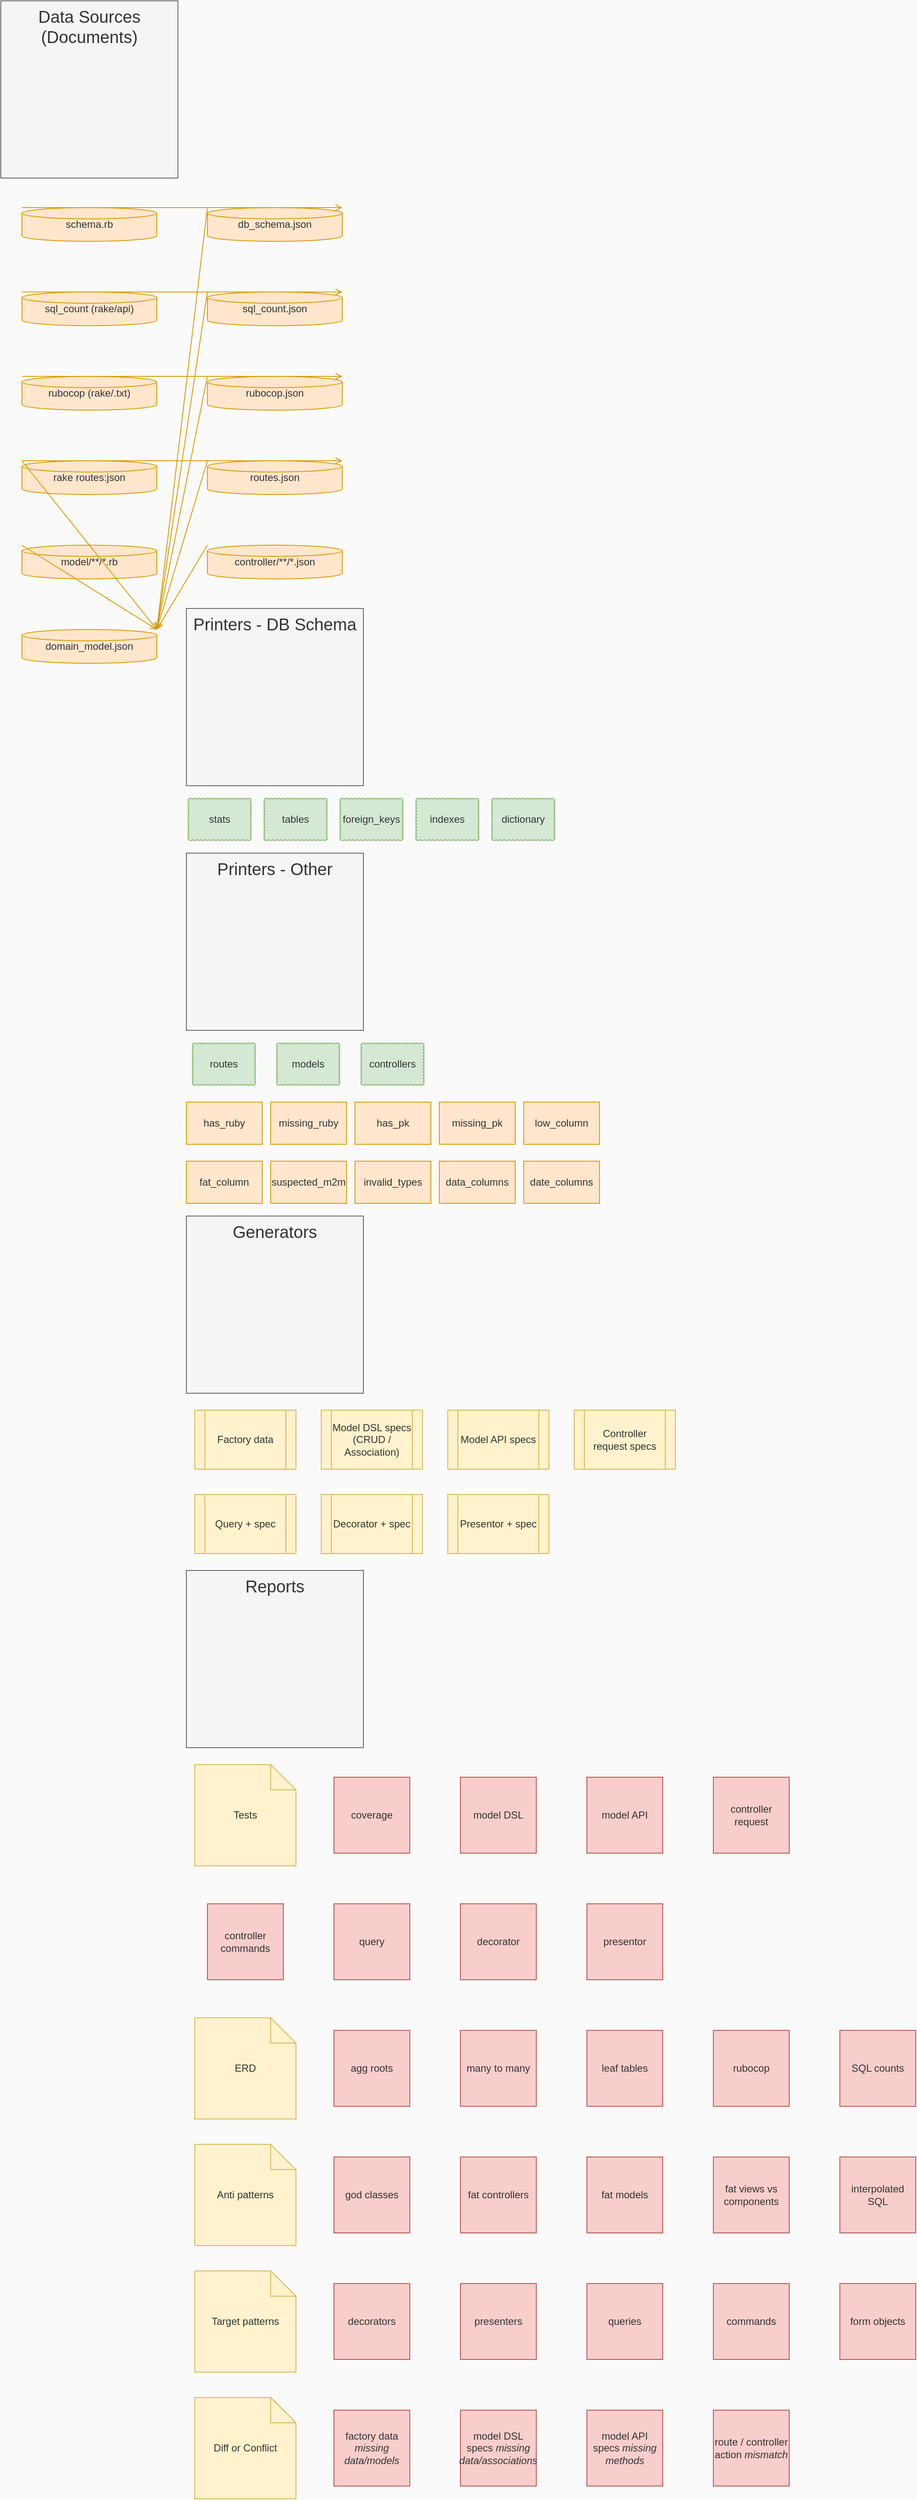 <mxfile>
  <diagram id="bBF" name="Style-Plain">
    <mxGraphModel dx="0" dy="0" background="#fafafa" grid="0" gridSize="10" guides="1" tooltips="1" connect="1" arrows="1" fold="1" page="1" pageScale="1" pageWidth="1169" pageHeight="827" math="0" shadow="0">
      <root>
        <mxCell id="page_root_bBF" parent="bBF"/>
        <mxCell id="node_root_bBF" parent="page_root_bBF"/>
        <mxCell id="bBF-2" value="Data Sources (Documents)" style="whiteSpace=wrap;html=1;rounded=0;fillColor=#f5f5f5;strokeColor=#666666;fontColor=#333333;fontSize=20;verticalAlign=top" vertex="1" parent="node_root_bBF">
          <mxGeometry x="5" y="5" width="210" height="210" as="geometry"/>
        </mxCell>
        <mxCell id="a" value="schema.rb" style="whiteSpace=wrap;html=1;rounded=0;fillColor=#ffe6cc;strokeColor=#d79b00;fontColor=#333333;shape=mxgraph.flowchart.database;strokeWidth=1" vertex="1" parent="node_root_bBF">
          <mxGeometry x="30" y="250" width="160" height="40" as="geometry"/>
        </mxCell>
        <mxCell id="b" value="db_schema.json" style="whiteSpace=wrap;html=1;rounded=0;fillColor=#ffe6cc;strokeColor=#d79b00;fontColor=#333333;shape=mxgraph.flowchart.database;strokeWidth=1" vertex="1" parent="node_root_bBF">
          <mxGeometry x="250" y="250" width="160" height="40" as="geometry"/>
        </mxCell>
        <mxCell id="c" value="sql_count (rake/api)" style="whiteSpace=wrap;html=1;rounded=0;fillColor=#ffe6cc;strokeColor=#d79b00;fontColor=#333333;shape=mxgraph.flowchart.database;strokeWidth=1" vertex="1" parent="node_root_bBF">
          <mxGeometry x="30" y="350" width="160" height="40" as="geometry"/>
        </mxCell>
        <mxCell id="d" value="sql_count.json" style="whiteSpace=wrap;html=1;rounded=0;fillColor=#ffe6cc;strokeColor=#d79b00;fontColor=#333333;shape=mxgraph.flowchart.database;strokeWidth=1" vertex="1" parent="node_root_bBF">
          <mxGeometry x="250" y="350" width="160" height="40" as="geometry"/>
        </mxCell>
        <mxCell id="e" value="rubocop (rake/.txt)" style="whiteSpace=wrap;html=1;rounded=0;fillColor=#ffe6cc;strokeColor=#d79b00;fontColor=#333333;shape=mxgraph.flowchart.database;strokeWidth=1" vertex="1" parent="node_root_bBF">
          <mxGeometry x="30" y="450" width="160" height="40" as="geometry"/>
        </mxCell>
        <mxCell id="f" value="rubocop.json" style="whiteSpace=wrap;html=1;rounded=0;fillColor=#ffe6cc;strokeColor=#d79b00;fontColor=#333333;shape=mxgraph.flowchart.database;strokeWidth=1" vertex="1" parent="node_root_bBF">
          <mxGeometry x="250" y="450" width="160" height="40" as="geometry"/>
        </mxCell>
        <mxCell id="g" value="rake routes:json" style="whiteSpace=wrap;html=1;rounded=0;fillColor=#ffe6cc;strokeColor=#d79b00;fontColor=#333333;shape=mxgraph.flowchart.database;strokeWidth=1" vertex="1" parent="node_root_bBF">
          <mxGeometry x="30" y="550" width="160" height="40" as="geometry"/>
        </mxCell>
        <mxCell id="h" value="routes.json" style="whiteSpace=wrap;html=1;rounded=0;fillColor=#ffe6cc;strokeColor=#d79b00;fontColor=#333333;shape=mxgraph.flowchart.database;strokeWidth=1" vertex="1" parent="node_root_bBF">
          <mxGeometry x="250" y="550" width="160" height="40" as="geometry"/>
        </mxCell>
        <mxCell id="i" value="model/**/*.rb" style="whiteSpace=wrap;html=1;rounded=0;fillColor=#ffe6cc;strokeColor=#d79b00;fontColor=#333333;shape=mxgraph.flowchart.database;strokeWidth=1" vertex="1" parent="node_root_bBF">
          <mxGeometry x="30" y="650" width="160" height="40" as="geometry"/>
        </mxCell>
        <mxCell id="j" value="controller/**/*.json" style="whiteSpace=wrap;html=1;rounded=0;fillColor=#ffe6cc;strokeColor=#d79b00;fontColor=#333333;shape=mxgraph.flowchart.database;strokeWidth=1" vertex="1" parent="node_root_bBF">
          <mxGeometry x="250" y="650" width="160" height="40" as="geometry"/>
        </mxCell>
        <mxCell id="k" value="domain_model.json" style="whiteSpace=wrap;html=1;rounded=0;fillColor=#ffe6cc;strokeColor=#d79b00;fontColor=#333333;shape=mxgraph.flowchart.database;strokeWidth=1" vertex="1" parent="node_root_bBF">
          <mxGeometry x="30" y="750" width="160" height="40" as="geometry"/>
        </mxCell>
        <mxCell id="bBF-15" value="" style="edgeStyle=none;exitX=0;exitY=0;exitDx=0;exitDy=0;entryX=1;entryY=0;entryDx=0;entryDy=0;startArrow=none;startFill=1;endArrow=open;endFill=1;whiteSpace=wrap;html=1;rounded=0;fillColor=#ffe6cc;strokeColor=#d79b00" parent="node_root_bBF" source="a" target="b" edge="1">
          <mxGeometry relative="1" as="geometry"/>
        </mxCell>
        <mxCell id="bBF-16" value="" style="edgeStyle=none;exitX=0;exitY=0;exitDx=0;exitDy=0;entryX=1;entryY=0;entryDx=0;entryDy=0;startArrow=none;startFill=1;endArrow=open;endFill=1;whiteSpace=wrap;html=1;rounded=0;fillColor=#ffe6cc;strokeColor=#d79b00" parent="node_root_bBF" source="c" target="d" edge="1">
          <mxGeometry relative="1" as="geometry"/>
        </mxCell>
        <mxCell id="bBF-17" value="" style="edgeStyle=none;exitX=0;exitY=0;exitDx=0;exitDy=0;entryX=1;entryY=0;entryDx=0;entryDy=0;startArrow=none;startFill=1;endArrow=open;endFill=1;whiteSpace=wrap;html=1;rounded=0;fillColor=#ffe6cc;strokeColor=#d79b00" parent="node_root_bBF" source="e" target="f" edge="1">
          <mxGeometry relative="1" as="geometry"/>
        </mxCell>
        <mxCell id="bBF-18" value="" style="edgeStyle=none;exitX=0;exitY=0;exitDx=0;exitDy=0;entryX=1;entryY=0;entryDx=0;entryDy=0;startArrow=none;startFill=1;endArrow=open;endFill=1;whiteSpace=wrap;html=1;rounded=0;fillColor=#ffe6cc;strokeColor=#d79b00" parent="node_root_bBF" source="g" target="h" edge="1">
          <mxGeometry relative="1" as="geometry"/>
        </mxCell>
        <mxCell id="bBF-19" value="" style="edgeStyle=none;exitX=0;exitY=0;exitDx=0;exitDy=0;entryX=1;entryY=0;entryDx=0;entryDy=0;startArrow=none;startFill=1;endArrow=open;endFill=1;whiteSpace=wrap;html=1;rounded=0;fillColor=#ffe6cc;strokeColor=#d79b00" parent="node_root_bBF" source="b" target="k" edge="1">
          <mxGeometry relative="1" as="geometry"/>
        </mxCell>
        <mxCell id="bBF-20" value="" style="edgeStyle=none;exitX=0;exitY=0;exitDx=0;exitDy=0;entryX=1;entryY=0;entryDx=0;entryDy=0;startArrow=none;startFill=1;endArrow=open;endFill=1;whiteSpace=wrap;html=1;rounded=0;fillColor=#ffe6cc;strokeColor=#d79b00" parent="node_root_bBF" source="d" target="k" edge="1">
          <mxGeometry relative="1" as="geometry"/>
        </mxCell>
        <mxCell id="bBF-21" value="" style="edgeStyle=none;exitX=0;exitY=0;exitDx=0;exitDy=0;entryX=1;entryY=0;entryDx=0;entryDy=0;startArrow=none;startFill=1;endArrow=open;endFill=1;whiteSpace=wrap;html=1;rounded=0;fillColor=#ffe6cc;strokeColor=#d79b00" parent="node_root_bBF" source="f" target="k" edge="1">
          <mxGeometry relative="1" as="geometry"/>
        </mxCell>
        <mxCell id="bBF-22" value="" style="edgeStyle=none;exitX=0;exitY=0;exitDx=0;exitDy=0;entryX=1;entryY=0;entryDx=0;entryDy=0;startArrow=none;startFill=1;endArrow=open;endFill=1;whiteSpace=wrap;html=1;rounded=0;fillColor=#ffe6cc;strokeColor=#d79b00" parent="node_root_bBF" source="g" target="k" edge="1">
          <mxGeometry relative="1" as="geometry"/>
        </mxCell>
        <mxCell id="bBF-23" value="" style="edgeStyle=none;exitX=0;exitY=0;exitDx=0;exitDy=0;entryX=1;entryY=0;entryDx=0;entryDy=0;startArrow=none;startFill=1;endArrow=open;endFill=1;whiteSpace=wrap;html=1;rounded=0;fillColor=#ffe6cc;strokeColor=#d79b00" parent="node_root_bBF" source="h" target="k" edge="1">
          <mxGeometry relative="1" as="geometry"/>
        </mxCell>
        <mxCell id="bBF-24" value="" style="edgeStyle=none;exitX=0;exitY=0;exitDx=0;exitDy=0;entryX=1;entryY=0;entryDx=0;entryDy=0;startArrow=none;startFill=1;endArrow=open;endFill=1;whiteSpace=wrap;html=1;rounded=0;fillColor=#ffe6cc;strokeColor=#d79b00" parent="node_root_bBF" source="i" target="k" edge="1">
          <mxGeometry relative="1" as="geometry"/>
        </mxCell>
        <mxCell id="bBF-25" value="" style="edgeStyle=none;exitX=0;exitY=0;exitDx=0;exitDy=0;entryX=1;entryY=0;entryDx=0;entryDy=0;startArrow=none;startFill=1;endArrow=open;endFill=1;whiteSpace=wrap;html=1;rounded=0;fillColor=#ffe6cc;strokeColor=#d79b00" parent="node_root_bBF" source="j" target="k" edge="1">
          <mxGeometry relative="1" as="geometry"/>
        </mxCell>
        <mxCell id="bBF-27" value="Printers - DB Schema" style="whiteSpace=wrap;html=1;rounded=0;fillColor=#f5f5f5;strokeColor=#666666;fontColor=#333333;fontSize=20;verticalAlign=top" vertex="1" parent="node_root_bBF">
          <mxGeometry x="225" y="725" width="210" height="210" as="geometry"/>
        </mxCell>
        <mxCell id="bBF-29" value="stats" style="whiteSpace=wrap;html=1;rounded=0;fillColor=#d5e8d4;strokeColor=#82b366;fontColor=#333333;shape=mxgraph.basic.cloud_rect" vertex="1" parent="node_root_bBF">
          <mxGeometry x="227" y="950" width="75" height="50" as="geometry"/>
        </mxCell>
        <mxCell id="bBF-30" value="tables" style="whiteSpace=wrap;html=1;rounded=0;fillColor=#d5e8d4;strokeColor=#82b366;fontColor=#333333;shape=mxgraph.basic.cloud_rect" vertex="1" parent="node_root_bBF">
          <mxGeometry x="317" y="950" width="75" height="50" as="geometry"/>
        </mxCell>
        <mxCell id="bBF-31" value="foreign_keys" style="whiteSpace=wrap;html=1;rounded=0;fillColor=#d5e8d4;strokeColor=#82b366;fontColor=#333333;shape=mxgraph.basic.cloud_rect" vertex="1" parent="node_root_bBF">
          <mxGeometry x="407" y="950" width="75" height="50" as="geometry"/>
        </mxCell>
        <mxCell id="bBF-32" value="indexes" style="whiteSpace=wrap;html=1;rounded=0;fillColor=#d5e8d4;strokeColor=#82b366;fontColor=#333333;shape=mxgraph.basic.cloud_rect" vertex="1" parent="node_root_bBF">
          <mxGeometry x="497" y="950" width="75" height="50" as="geometry"/>
        </mxCell>
        <mxCell id="bBF-33" value="dictionary" style="whiteSpace=wrap;html=1;rounded=0;fillColor=#d5e8d4;strokeColor=#82b366;fontColor=#333333;shape=mxgraph.basic.cloud_rect" vertex="1" parent="node_root_bBF">
          <mxGeometry x="587" y="950" width="75" height="50" as="geometry"/>
        </mxCell>
        <mxCell id="bBF-35" value="Printers - Other" style="whiteSpace=wrap;html=1;rounded=0;fillColor=#f5f5f5;strokeColor=#666666;fontColor=#333333;fontSize=20;verticalAlign=top" vertex="1" parent="node_root_bBF">
          <mxGeometry x="225" y="1015" width="210" height="210" as="geometry"/>
        </mxCell>
        <mxCell id="bBF-37" value="routes" style="whiteSpace=wrap;html=1;rounded=0;fillColor=#d5e8d4;strokeColor=#82b366;fontColor=#333333;shape=mxgraph.basic.cloud_rect" vertex="1" parent="node_root_bBF">
          <mxGeometry x="232" y="1240" width="75" height="50" as="geometry"/>
        </mxCell>
        <mxCell id="bBF-38" value="models" style="whiteSpace=wrap;html=1;rounded=0;fillColor=#d5e8d4;strokeColor=#82b366;fontColor=#333333;shape=mxgraph.basic.cloud_rect" vertex="1" parent="node_root_bBF">
          <mxGeometry x="332" y="1240" width="75" height="50" as="geometry"/>
        </mxCell>
        <mxCell id="bBF-39" value="controllers" style="whiteSpace=wrap;html=1;rounded=0;fillColor=#d5e8d4;strokeColor=#82b366;fontColor=#333333;shape=mxgraph.basic.cloud_rect" vertex="1" parent="node_root_bBF">
          <mxGeometry x="432" y="1240" width="75" height="50" as="geometry"/>
        </mxCell>
        <mxCell id="bBF-41" value="has_ruby" style="whiteSpace=wrap;html=1;rounded=0;fillColor=#ffe6cc;strokeColor=#d79b00;fontColor=#333333" vertex="1" parent="node_root_bBF">
          <mxGeometry x="225" y="1310" width="90" height="50" as="geometry"/>
        </mxCell>
        <mxCell id="bBF-42" value="missing_ruby" style="whiteSpace=wrap;html=1;rounded=0;fillColor=#ffe6cc;strokeColor=#d79b00;fontColor=#333333" vertex="1" parent="node_root_bBF">
          <mxGeometry x="325" y="1310" width="90" height="50" as="geometry"/>
        </mxCell>
        <mxCell id="bBF-43" value="has_pk" style="whiteSpace=wrap;html=1;rounded=0;fillColor=#ffe6cc;strokeColor=#d79b00;fontColor=#333333" vertex="1" parent="node_root_bBF">
          <mxGeometry x="425" y="1310" width="90" height="50" as="geometry"/>
        </mxCell>
        <mxCell id="bBF-44" value="missing_pk" style="whiteSpace=wrap;html=1;rounded=0;fillColor=#ffe6cc;strokeColor=#d79b00;fontColor=#333333" vertex="1" parent="node_root_bBF">
          <mxGeometry x="525" y="1310" width="90" height="50" as="geometry"/>
        </mxCell>
        <mxCell id="bBF-45" value="low_column" style="whiteSpace=wrap;html=1;rounded=0;fillColor=#ffe6cc;strokeColor=#d79b00;fontColor=#333333" vertex="1" parent="node_root_bBF">
          <mxGeometry x="625" y="1310" width="90" height="50" as="geometry"/>
        </mxCell>
        <mxCell id="bBF-46" value="fat_column" style="whiteSpace=wrap;html=1;rounded=0;fillColor=#ffe6cc;strokeColor=#d79b00;fontColor=#333333" vertex="1" parent="node_root_bBF">
          <mxGeometry x="225" y="1380" width="90" height="50" as="geometry"/>
        </mxCell>
        <mxCell id="bBF-47" value="suspected_m2m" style="whiteSpace=wrap;html=1;rounded=0;fillColor=#ffe6cc;strokeColor=#d79b00;fontColor=#333333" vertex="1" parent="node_root_bBF">
          <mxGeometry x="325" y="1380" width="90" height="50" as="geometry"/>
        </mxCell>
        <mxCell id="bBF-48" value="invalid_types" style="whiteSpace=wrap;html=1;rounded=0;fillColor=#ffe6cc;strokeColor=#d79b00;fontColor=#333333" vertex="1" parent="node_root_bBF">
          <mxGeometry x="425" y="1380" width="90" height="50" as="geometry"/>
        </mxCell>
        <mxCell id="bBF-49" value="data_columns" style="whiteSpace=wrap;html=1;rounded=0;fillColor=#ffe6cc;strokeColor=#d79b00;fontColor=#333333" vertex="1" parent="node_root_bBF">
          <mxGeometry x="525" y="1380" width="90" height="50" as="geometry"/>
        </mxCell>
        <mxCell id="bBF-50" value="date_columns" style="whiteSpace=wrap;html=1;rounded=0;fillColor=#ffe6cc;strokeColor=#d79b00;fontColor=#333333" vertex="1" parent="node_root_bBF">
          <mxGeometry x="625" y="1380" width="90" height="50" as="geometry"/>
        </mxCell>
        <mxCell id="bBF-52" value="Generators" style="whiteSpace=wrap;html=1;rounded=0;fillColor=#f5f5f5;strokeColor=#666666;fontColor=#333333;fontSize=20;verticalAlign=top" vertex="1" parent="node_root_bBF">
          <mxGeometry x="225" y="1445" width="210" height="210" as="geometry"/>
        </mxCell>
        <mxCell id="bBF-54" value="Factory data" style="whiteSpace=wrap;html=1;rounded=0;fillColor=#fff2cc;strokeColor=#d6b656;fontColor=#333333;shape=process" vertex="1" parent="node_root_bBF">
          <mxGeometry x="235" y="1675" width="120" height="70" as="geometry"/>
        </mxCell>
        <mxCell id="bBF-55" value="Model DSL specs (CRUD / Association)" style="whiteSpace=wrap;html=1;rounded=0;fillColor=#fff2cc;strokeColor=#d6b656;fontColor=#333333;shape=process" vertex="1" parent="node_root_bBF">
          <mxGeometry x="385" y="1675" width="120" height="70" as="geometry"/>
        </mxCell>
        <mxCell id="bBF-56" value="Model API specs" style="whiteSpace=wrap;html=1;rounded=0;fillColor=#fff2cc;strokeColor=#d6b656;fontColor=#333333;shape=process" vertex="1" parent="node_root_bBF">
          <mxGeometry x="535" y="1675" width="120" height="70" as="geometry"/>
        </mxCell>
        <mxCell id="bBF-57" value="Controller request specs" style="whiteSpace=wrap;html=1;rounded=0;fillColor=#fff2cc;strokeColor=#d6b656;fontColor=#333333;shape=process" vertex="1" parent="node_root_bBF">
          <mxGeometry x="685" y="1675" width="120" height="70" as="geometry"/>
        </mxCell>
        <mxCell id="bBF-58" value="Query + spec" style="whiteSpace=wrap;html=1;rounded=0;fillColor=#fff2cc;strokeColor=#d6b656;fontColor=#333333;shape=process" vertex="1" parent="node_root_bBF">
          <mxGeometry x="235" y="1775" width="120" height="70" as="geometry"/>
        </mxCell>
        <mxCell id="bBF-59" value="Decorator + spec" style="whiteSpace=wrap;html=1;rounded=0;fillColor=#fff2cc;strokeColor=#d6b656;fontColor=#333333;shape=process" vertex="1" parent="node_root_bBF">
          <mxGeometry x="385" y="1775" width="120" height="70" as="geometry"/>
        </mxCell>
        <mxCell id="bBF-60" value="Presentor + spec" style="whiteSpace=wrap;html=1;rounded=0;fillColor=#fff2cc;strokeColor=#d6b656;fontColor=#333333;shape=process" vertex="1" parent="node_root_bBF">
          <mxGeometry x="535" y="1775" width="120" height="70" as="geometry"/>
        </mxCell>
        <mxCell id="bBF-61" value="" style="whiteSpace=wrap;html=1;rounded=0;fillColor=#fafafa;strokeColor=#fafafa;fontColor=#333333" vertex="1" parent="node_root_bBF">
          <mxGeometry x="720" y="1785" width="50" height="50" as="geometry"/>
        </mxCell>
        <mxCell id="bBF-63" value="Reports" style="whiteSpace=wrap;html=1;rounded=0;fillColor=#f5f5f5;strokeColor=#666666;fontColor=#333333;fontSize=20;verticalAlign=top" vertex="1" parent="node_root_bBF">
          <mxGeometry x="225" y="1865" width="210" height="210" as="geometry"/>
        </mxCell>
        <mxCell id="bBF-65" value="Tests" style="whiteSpace=wrap;html=1;rounded=0;fillColor=#fff2cc;strokeColor=#d6b656;fontColor=#333333;shape=note" vertex="1" parent="node_root_bBF">
          <mxGeometry x="235" y="2095" width="120" height="120" as="geometry"/>
        </mxCell>
        <mxCell id="bBF-66" value="coverage" style="whiteSpace=wrap;html=1;rounded=0;fillColor=#f8cecc;strokeColor=#b85450;fontColor=#333333" vertex="1" parent="node_root_bBF">
          <mxGeometry x="400" y="2110" width="90" height="90" as="geometry"/>
        </mxCell>
        <mxCell id="bBF-67" value="model DSL" style="whiteSpace=wrap;html=1;rounded=0;fillColor=#f8cecc;strokeColor=#b85450;fontColor=#333333" vertex="1" parent="node_root_bBF">
          <mxGeometry x="550" y="2110" width="90" height="90" as="geometry"/>
        </mxCell>
        <mxCell id="bBF-68" value="model API" style="whiteSpace=wrap;html=1;rounded=0;fillColor=#f8cecc;strokeColor=#b85450;fontColor=#333333" vertex="1" parent="node_root_bBF">
          <mxGeometry x="700" y="2110" width="90" height="90" as="geometry"/>
        </mxCell>
        <mxCell id="bBF-69" value="controller request" style="whiteSpace=wrap;html=1;rounded=0;fillColor=#f8cecc;strokeColor=#b85450;fontColor=#333333" vertex="1" parent="node_root_bBF">
          <mxGeometry x="850" y="2110" width="90" height="90" as="geometry"/>
        </mxCell>
        <mxCell id="bBF-70" value="controller commands" style="whiteSpace=wrap;html=1;rounded=0;fillColor=#f8cecc;strokeColor=#b85450;fontColor=#333333" vertex="1" parent="node_root_bBF">
          <mxGeometry x="250" y="2260" width="90" height="90" as="geometry"/>
        </mxCell>
        <mxCell id="bBF-71" value="query" style="whiteSpace=wrap;html=1;rounded=0;fillColor=#f8cecc;strokeColor=#b85450;fontColor=#333333" vertex="1" parent="node_root_bBF">
          <mxGeometry x="400" y="2260" width="90" height="90" as="geometry"/>
        </mxCell>
        <mxCell id="bBF-72" value="decorator" style="whiteSpace=wrap;html=1;rounded=0;fillColor=#f8cecc;strokeColor=#b85450;fontColor=#333333" vertex="1" parent="node_root_bBF">
          <mxGeometry x="550" y="2260" width="90" height="90" as="geometry"/>
        </mxCell>
        <mxCell id="bBF-73" value="presentor" style="whiteSpace=wrap;html=1;rounded=0;fillColor=#f8cecc;strokeColor=#b85450;fontColor=#333333" vertex="1" parent="node_root_bBF">
          <mxGeometry x="700" y="2260" width="90" height="90" as="geometry"/>
        </mxCell>
        <mxCell id="bBF-74" value="" style="whiteSpace=wrap;html=1;rounded=0;fillColor=#fafafa;strokeColor=#fafafa;fontColor=#333333" vertex="1" parent="node_root_bBF">
          <mxGeometry x="870" y="2280" width="50" height="50" as="geometry"/>
        </mxCell>
        <mxCell id="bBF-76" value="ERD" style="whiteSpace=wrap;html=1;rounded=0;fillColor=#fff2cc;strokeColor=#d6b656;fontColor=#333333;shape=note" vertex="1" parent="node_root_bBF">
          <mxGeometry x="235" y="2395" width="120" height="120" as="geometry"/>
        </mxCell>
        <mxCell id="bBF-77" value="agg roots" style="whiteSpace=wrap;html=1;rounded=0;fillColor=#f8cecc;strokeColor=#b85450;fontColor=#333333" vertex="1" parent="node_root_bBF">
          <mxGeometry x="400" y="2410" width="90" height="90" as="geometry"/>
        </mxCell>
        <mxCell id="bBF-78" value="many to many" style="whiteSpace=wrap;html=1;rounded=0;fillColor=#f8cecc;strokeColor=#b85450;fontColor=#333333" vertex="1" parent="node_root_bBF">
          <mxGeometry x="550" y="2410" width="90" height="90" as="geometry"/>
        </mxCell>
        <mxCell id="bBF-79" value="leaf tables" style="whiteSpace=wrap;html=1;rounded=0;fillColor=#f8cecc;strokeColor=#b85450;fontColor=#333333" vertex="1" parent="node_root_bBF">
          <mxGeometry x="700" y="2410" width="90" height="90" as="geometry"/>
        </mxCell>
        <mxCell id="bBF-80" value="rubocop" style="whiteSpace=wrap;html=1;rounded=0;fillColor=#f8cecc;strokeColor=#b85450;fontColor=#333333" vertex="1" parent="node_root_bBF">
          <mxGeometry x="850" y="2410" width="90" height="90" as="geometry"/>
        </mxCell>
        <mxCell id="bBF-81" value="SQL counts" style="whiteSpace=wrap;html=1;rounded=0;fillColor=#f8cecc;strokeColor=#b85450;fontColor=#333333" vertex="1" parent="node_root_bBF">
          <mxGeometry x="1000" y="2410" width="90" height="90" as="geometry"/>
        </mxCell>
        <mxCell id="bBF-83" value="Anti patterns" style="whiteSpace=wrap;html=1;rounded=0;fillColor=#fff2cc;strokeColor=#d6b656;fontColor=#333333;shape=note" vertex="1" parent="node_root_bBF">
          <mxGeometry x="235" y="2545" width="120" height="120" as="geometry"/>
        </mxCell>
        <mxCell id="bBF-84" value="god classes" style="whiteSpace=wrap;html=1;rounded=0;fillColor=#f8cecc;strokeColor=#b85450;fontColor=#333333" vertex="1" parent="node_root_bBF">
          <mxGeometry x="400" y="2560" width="90" height="90" as="geometry"/>
        </mxCell>
        <mxCell id="bBF-85" value="fat controllers" style="whiteSpace=wrap;html=1;rounded=0;fillColor=#f8cecc;strokeColor=#b85450;fontColor=#333333" vertex="1" parent="node_root_bBF">
          <mxGeometry x="550" y="2560" width="90" height="90" as="geometry"/>
        </mxCell>
        <mxCell id="bBF-86" value="fat models" style="whiteSpace=wrap;html=1;rounded=0;fillColor=#f8cecc;strokeColor=#b85450;fontColor=#333333" vertex="1" parent="node_root_bBF">
          <mxGeometry x="700" y="2560" width="90" height="90" as="geometry"/>
        </mxCell>
        <mxCell id="bBF-87" value="fat views vs components" style="whiteSpace=wrap;html=1;rounded=0;fillColor=#f8cecc;strokeColor=#b85450;fontColor=#333333" vertex="1" parent="node_root_bBF">
          <mxGeometry x="850" y="2560" width="90" height="90" as="geometry"/>
        </mxCell>
        <mxCell id="bBF-88" value="interpolated SQL" style="whiteSpace=wrap;html=1;rounded=0;fillColor=#f8cecc;strokeColor=#b85450;fontColor=#333333" vertex="1" parent="node_root_bBF">
          <mxGeometry x="1000" y="2560" width="90" height="90" as="geometry"/>
        </mxCell>
        <mxCell id="bBF-90" value="Target patterns" style="whiteSpace=wrap;html=1;rounded=0;fillColor=#fff2cc;strokeColor=#d6b656;fontColor=#333333;shape=note" vertex="1" parent="node_root_bBF">
          <mxGeometry x="235" y="2695" width="120" height="120" as="geometry"/>
        </mxCell>
        <mxCell id="bBF-91" value="decorators" style="whiteSpace=wrap;html=1;rounded=0;fillColor=#f8cecc;strokeColor=#b85450;fontColor=#333333" vertex="1" parent="node_root_bBF">
          <mxGeometry x="400" y="2710" width="90" height="90" as="geometry"/>
        </mxCell>
        <mxCell id="bBF-92" value="presenters" style="whiteSpace=wrap;html=1;rounded=0;fillColor=#f8cecc;strokeColor=#b85450;fontColor=#333333" vertex="1" parent="node_root_bBF">
          <mxGeometry x="550" y="2710" width="90" height="90" as="geometry"/>
        </mxCell>
        <mxCell id="bBF-93" value="queries" style="whiteSpace=wrap;html=1;rounded=0;fillColor=#f8cecc;strokeColor=#b85450;fontColor=#333333" vertex="1" parent="node_root_bBF">
          <mxGeometry x="700" y="2710" width="90" height="90" as="geometry"/>
        </mxCell>
        <mxCell id="bBF-94" value="commands" style="whiteSpace=wrap;html=1;rounded=0;fillColor=#f8cecc;strokeColor=#b85450;fontColor=#333333" vertex="1" parent="node_root_bBF">
          <mxGeometry x="850" y="2710" width="90" height="90" as="geometry"/>
        </mxCell>
        <mxCell id="bBF-95" value="form objects" style="whiteSpace=wrap;html=1;rounded=0;fillColor=#f8cecc;strokeColor=#b85450;fontColor=#333333" vertex="1" parent="node_root_bBF">
          <mxGeometry x="1000" y="2710" width="90" height="90" as="geometry"/>
        </mxCell>
        <mxCell id="bBF-97" value="Diff or Conflict" style="whiteSpace=wrap;html=1;rounded=0;fillColor=#fff2cc;strokeColor=#d6b656;fontColor=#333333;shape=note" vertex="1" parent="node_root_bBF">
          <mxGeometry x="235" y="2845" width="120" height="120" as="geometry"/>
        </mxCell>
        <mxCell id="bBF-98" value="factory data &lt;i&gt;missing data/models&lt;/i&gt;" style="whiteSpace=wrap;html=1;rounded=0;fillColor=#f8cecc;strokeColor=#b85450;fontColor=#333333" vertex="1" parent="node_root_bBF">
          <mxGeometry x="400" y="2860" width="90" height="90" as="geometry"/>
        </mxCell>
        <mxCell id="bBF-99" value="model DSL specs &lt;i&gt;missing data/associations&lt;/i&gt;" style="whiteSpace=wrap;html=1;rounded=0;fillColor=#f8cecc;strokeColor=#b85450;fontColor=#333333" vertex="1" parent="node_root_bBF">
          <mxGeometry x="550" y="2860" width="90" height="90" as="geometry"/>
        </mxCell>
        <mxCell id="bBF-100" value="model API specs &lt;i&gt;missing methods&lt;/i&gt;" style="whiteSpace=wrap;html=1;rounded=0;fillColor=#f8cecc;strokeColor=#b85450;fontColor=#333333" vertex="1" parent="node_root_bBF">
          <mxGeometry x="700" y="2860" width="90" height="90" as="geometry"/>
        </mxCell>
        <mxCell id="bBF-101" value="route / controller action &lt;i&gt;mismatch&lt;/i&gt;" style="whiteSpace=wrap;html=1;rounded=0;fillColor=#f8cecc;strokeColor=#b85450;fontColor=#333333" vertex="1" parent="node_root_bBF">
          <mxGeometry x="850" y="2860" width="90" height="90" as="geometry"/>
        </mxCell>
      </root>
    </mxGraphModel>
  </diagram>
</mxfile>